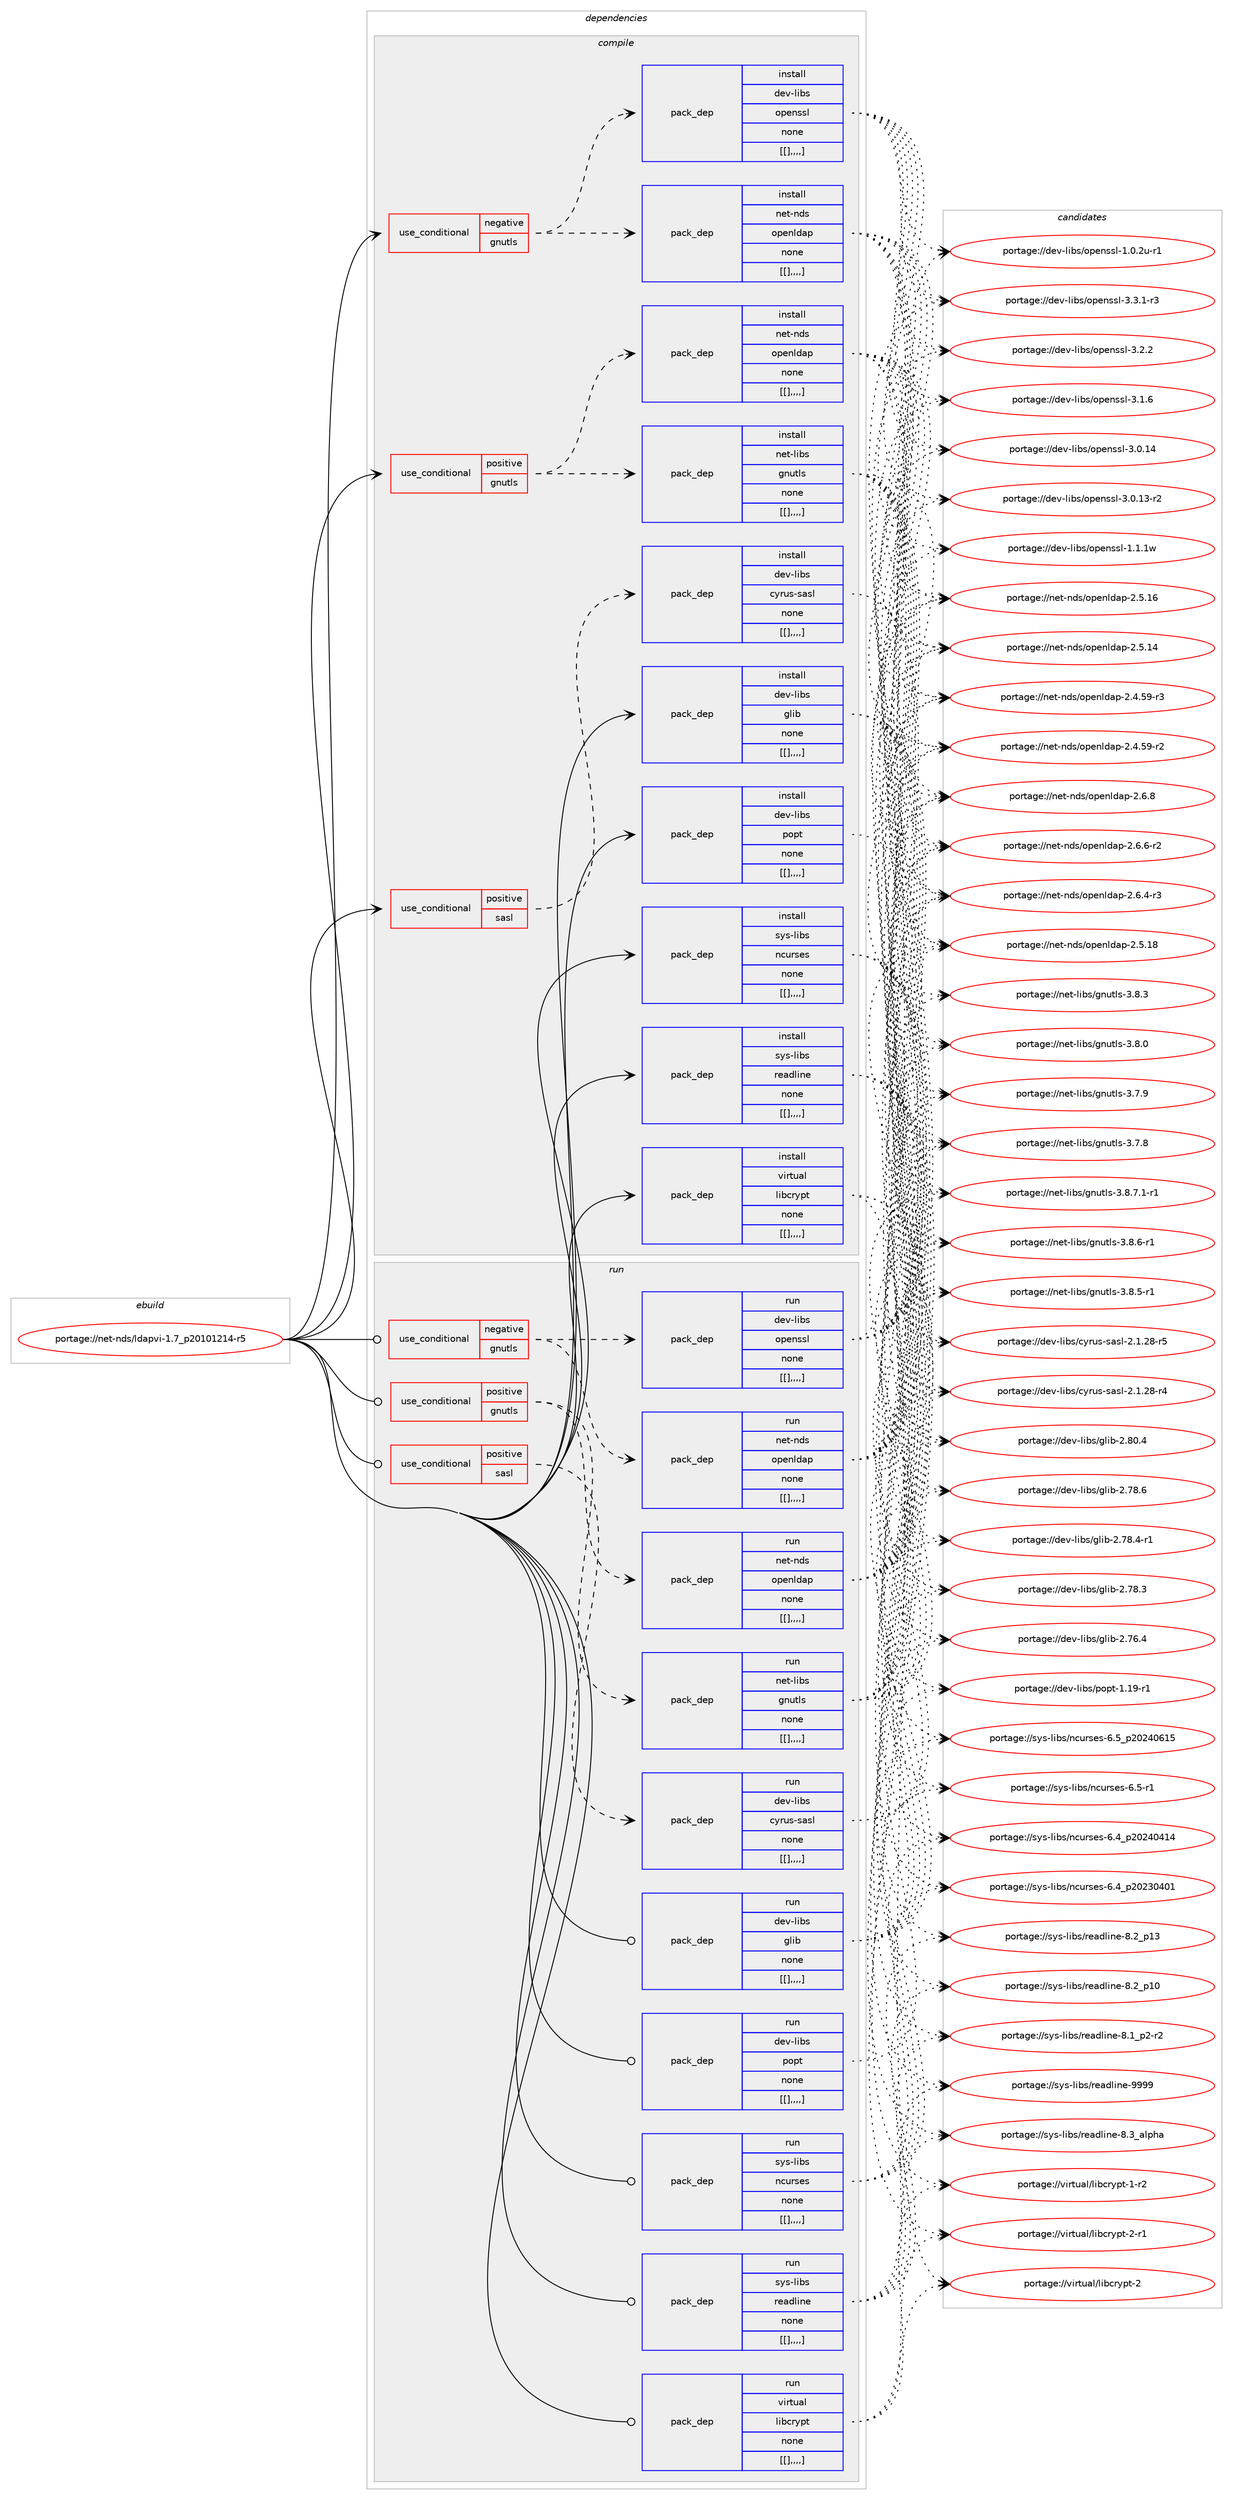 digraph prolog {

# *************
# Graph options
# *************

newrank=true;
concentrate=true;
compound=true;
graph [rankdir=LR,fontname=Helvetica,fontsize=10,ranksep=1.5];#, ranksep=2.5, nodesep=0.2];
edge  [arrowhead=vee];
node  [fontname=Helvetica,fontsize=10];

# **********
# The ebuild
# **********

subgraph cluster_leftcol {
color=gray;
label=<<i>ebuild</i>>;
id [label="portage://net-nds/ldapvi-1.7_p20101214-r5", color=red, width=4, href="../net-nds/ldapvi-1.7_p20101214-r5.svg"];
}

# ****************
# The dependencies
# ****************

subgraph cluster_midcol {
color=gray;
label=<<i>dependencies</i>>;
subgraph cluster_compile {
fillcolor="#eeeeee";
style=filled;
label=<<i>compile</i>>;
subgraph cond103686 {
dependency395190 [label=<<TABLE BORDER="0" CELLBORDER="1" CELLSPACING="0" CELLPADDING="4"><TR><TD ROWSPAN="3" CELLPADDING="10">use_conditional</TD></TR><TR><TD>negative</TD></TR><TR><TD>gnutls</TD></TR></TABLE>>, shape=none, color=red];
subgraph pack288608 {
dependency395191 [label=<<TABLE BORDER="0" CELLBORDER="1" CELLSPACING="0" CELLPADDING="4" WIDTH="220"><TR><TD ROWSPAN="6" CELLPADDING="30">pack_dep</TD></TR><TR><TD WIDTH="110">install</TD></TR><TR><TD>dev-libs</TD></TR><TR><TD>openssl</TD></TR><TR><TD>none</TD></TR><TR><TD>[[],,,,]</TD></TR></TABLE>>, shape=none, color=blue];
}
dependency395190:e -> dependency395191:w [weight=20,style="dashed",arrowhead="vee"];
subgraph pack288609 {
dependency395192 [label=<<TABLE BORDER="0" CELLBORDER="1" CELLSPACING="0" CELLPADDING="4" WIDTH="220"><TR><TD ROWSPAN="6" CELLPADDING="30">pack_dep</TD></TR><TR><TD WIDTH="110">install</TD></TR><TR><TD>net-nds</TD></TR><TR><TD>openldap</TD></TR><TR><TD>none</TD></TR><TR><TD>[[],,,,]</TD></TR></TABLE>>, shape=none, color=blue];
}
dependency395190:e -> dependency395192:w [weight=20,style="dashed",arrowhead="vee"];
}
id:e -> dependency395190:w [weight=20,style="solid",arrowhead="vee"];
subgraph cond103687 {
dependency395193 [label=<<TABLE BORDER="0" CELLBORDER="1" CELLSPACING="0" CELLPADDING="4"><TR><TD ROWSPAN="3" CELLPADDING="10">use_conditional</TD></TR><TR><TD>positive</TD></TR><TR><TD>gnutls</TD></TR></TABLE>>, shape=none, color=red];
subgraph pack288610 {
dependency395194 [label=<<TABLE BORDER="0" CELLBORDER="1" CELLSPACING="0" CELLPADDING="4" WIDTH="220"><TR><TD ROWSPAN="6" CELLPADDING="30">pack_dep</TD></TR><TR><TD WIDTH="110">install</TD></TR><TR><TD>net-libs</TD></TR><TR><TD>gnutls</TD></TR><TR><TD>none</TD></TR><TR><TD>[[],,,,]</TD></TR></TABLE>>, shape=none, color=blue];
}
dependency395193:e -> dependency395194:w [weight=20,style="dashed",arrowhead="vee"];
subgraph pack288611 {
dependency395195 [label=<<TABLE BORDER="0" CELLBORDER="1" CELLSPACING="0" CELLPADDING="4" WIDTH="220"><TR><TD ROWSPAN="6" CELLPADDING="30">pack_dep</TD></TR><TR><TD WIDTH="110">install</TD></TR><TR><TD>net-nds</TD></TR><TR><TD>openldap</TD></TR><TR><TD>none</TD></TR><TR><TD>[[],,,,]</TD></TR></TABLE>>, shape=none, color=blue];
}
dependency395193:e -> dependency395195:w [weight=20,style="dashed",arrowhead="vee"];
}
id:e -> dependency395193:w [weight=20,style="solid",arrowhead="vee"];
subgraph cond103688 {
dependency395196 [label=<<TABLE BORDER="0" CELLBORDER="1" CELLSPACING="0" CELLPADDING="4"><TR><TD ROWSPAN="3" CELLPADDING="10">use_conditional</TD></TR><TR><TD>positive</TD></TR><TR><TD>sasl</TD></TR></TABLE>>, shape=none, color=red];
subgraph pack288612 {
dependency395197 [label=<<TABLE BORDER="0" CELLBORDER="1" CELLSPACING="0" CELLPADDING="4" WIDTH="220"><TR><TD ROWSPAN="6" CELLPADDING="30">pack_dep</TD></TR><TR><TD WIDTH="110">install</TD></TR><TR><TD>dev-libs</TD></TR><TR><TD>cyrus-sasl</TD></TR><TR><TD>none</TD></TR><TR><TD>[[],,,,]</TD></TR></TABLE>>, shape=none, color=blue];
}
dependency395196:e -> dependency395197:w [weight=20,style="dashed",arrowhead="vee"];
}
id:e -> dependency395196:w [weight=20,style="solid",arrowhead="vee"];
subgraph pack288613 {
dependency395198 [label=<<TABLE BORDER="0" CELLBORDER="1" CELLSPACING="0" CELLPADDING="4" WIDTH="220"><TR><TD ROWSPAN="6" CELLPADDING="30">pack_dep</TD></TR><TR><TD WIDTH="110">install</TD></TR><TR><TD>dev-libs</TD></TR><TR><TD>glib</TD></TR><TR><TD>none</TD></TR><TR><TD>[[],,,,]</TD></TR></TABLE>>, shape=none, color=blue];
}
id:e -> dependency395198:w [weight=20,style="solid",arrowhead="vee"];
subgraph pack288614 {
dependency395199 [label=<<TABLE BORDER="0" CELLBORDER="1" CELLSPACING="0" CELLPADDING="4" WIDTH="220"><TR><TD ROWSPAN="6" CELLPADDING="30">pack_dep</TD></TR><TR><TD WIDTH="110">install</TD></TR><TR><TD>dev-libs</TD></TR><TR><TD>popt</TD></TR><TR><TD>none</TD></TR><TR><TD>[[],,,,]</TD></TR></TABLE>>, shape=none, color=blue];
}
id:e -> dependency395199:w [weight=20,style="solid",arrowhead="vee"];
subgraph pack288615 {
dependency395200 [label=<<TABLE BORDER="0" CELLBORDER="1" CELLSPACING="0" CELLPADDING="4" WIDTH="220"><TR><TD ROWSPAN="6" CELLPADDING="30">pack_dep</TD></TR><TR><TD WIDTH="110">install</TD></TR><TR><TD>sys-libs</TD></TR><TR><TD>ncurses</TD></TR><TR><TD>none</TD></TR><TR><TD>[[],,,,]</TD></TR></TABLE>>, shape=none, color=blue];
}
id:e -> dependency395200:w [weight=20,style="solid",arrowhead="vee"];
subgraph pack288616 {
dependency395201 [label=<<TABLE BORDER="0" CELLBORDER="1" CELLSPACING="0" CELLPADDING="4" WIDTH="220"><TR><TD ROWSPAN="6" CELLPADDING="30">pack_dep</TD></TR><TR><TD WIDTH="110">install</TD></TR><TR><TD>sys-libs</TD></TR><TR><TD>readline</TD></TR><TR><TD>none</TD></TR><TR><TD>[[],,,,]</TD></TR></TABLE>>, shape=none, color=blue];
}
id:e -> dependency395201:w [weight=20,style="solid",arrowhead="vee"];
subgraph pack288617 {
dependency395202 [label=<<TABLE BORDER="0" CELLBORDER="1" CELLSPACING="0" CELLPADDING="4" WIDTH="220"><TR><TD ROWSPAN="6" CELLPADDING="30">pack_dep</TD></TR><TR><TD WIDTH="110">install</TD></TR><TR><TD>virtual</TD></TR><TR><TD>libcrypt</TD></TR><TR><TD>none</TD></TR><TR><TD>[[],,,,]</TD></TR></TABLE>>, shape=none, color=blue];
}
id:e -> dependency395202:w [weight=20,style="solid",arrowhead="vee"];
}
subgraph cluster_compileandrun {
fillcolor="#eeeeee";
style=filled;
label=<<i>compile and run</i>>;
}
subgraph cluster_run {
fillcolor="#eeeeee";
style=filled;
label=<<i>run</i>>;
subgraph cond103689 {
dependency395203 [label=<<TABLE BORDER="0" CELLBORDER="1" CELLSPACING="0" CELLPADDING="4"><TR><TD ROWSPAN="3" CELLPADDING="10">use_conditional</TD></TR><TR><TD>negative</TD></TR><TR><TD>gnutls</TD></TR></TABLE>>, shape=none, color=red];
subgraph pack288618 {
dependency395204 [label=<<TABLE BORDER="0" CELLBORDER="1" CELLSPACING="0" CELLPADDING="4" WIDTH="220"><TR><TD ROWSPAN="6" CELLPADDING="30">pack_dep</TD></TR><TR><TD WIDTH="110">run</TD></TR><TR><TD>dev-libs</TD></TR><TR><TD>openssl</TD></TR><TR><TD>none</TD></TR><TR><TD>[[],,,,]</TD></TR></TABLE>>, shape=none, color=blue];
}
dependency395203:e -> dependency395204:w [weight=20,style="dashed",arrowhead="vee"];
subgraph pack288619 {
dependency395205 [label=<<TABLE BORDER="0" CELLBORDER="1" CELLSPACING="0" CELLPADDING="4" WIDTH="220"><TR><TD ROWSPAN="6" CELLPADDING="30">pack_dep</TD></TR><TR><TD WIDTH="110">run</TD></TR><TR><TD>net-nds</TD></TR><TR><TD>openldap</TD></TR><TR><TD>none</TD></TR><TR><TD>[[],,,,]</TD></TR></TABLE>>, shape=none, color=blue];
}
dependency395203:e -> dependency395205:w [weight=20,style="dashed",arrowhead="vee"];
}
id:e -> dependency395203:w [weight=20,style="solid",arrowhead="odot"];
subgraph cond103690 {
dependency395206 [label=<<TABLE BORDER="0" CELLBORDER="1" CELLSPACING="0" CELLPADDING="4"><TR><TD ROWSPAN="3" CELLPADDING="10">use_conditional</TD></TR><TR><TD>positive</TD></TR><TR><TD>gnutls</TD></TR></TABLE>>, shape=none, color=red];
subgraph pack288620 {
dependency395207 [label=<<TABLE BORDER="0" CELLBORDER="1" CELLSPACING="0" CELLPADDING="4" WIDTH="220"><TR><TD ROWSPAN="6" CELLPADDING="30">pack_dep</TD></TR><TR><TD WIDTH="110">run</TD></TR><TR><TD>net-libs</TD></TR><TR><TD>gnutls</TD></TR><TR><TD>none</TD></TR><TR><TD>[[],,,,]</TD></TR></TABLE>>, shape=none, color=blue];
}
dependency395206:e -> dependency395207:w [weight=20,style="dashed",arrowhead="vee"];
subgraph pack288621 {
dependency395208 [label=<<TABLE BORDER="0" CELLBORDER="1" CELLSPACING="0" CELLPADDING="4" WIDTH="220"><TR><TD ROWSPAN="6" CELLPADDING="30">pack_dep</TD></TR><TR><TD WIDTH="110">run</TD></TR><TR><TD>net-nds</TD></TR><TR><TD>openldap</TD></TR><TR><TD>none</TD></TR><TR><TD>[[],,,,]</TD></TR></TABLE>>, shape=none, color=blue];
}
dependency395206:e -> dependency395208:w [weight=20,style="dashed",arrowhead="vee"];
}
id:e -> dependency395206:w [weight=20,style="solid",arrowhead="odot"];
subgraph cond103691 {
dependency395209 [label=<<TABLE BORDER="0" CELLBORDER="1" CELLSPACING="0" CELLPADDING="4"><TR><TD ROWSPAN="3" CELLPADDING="10">use_conditional</TD></TR><TR><TD>positive</TD></TR><TR><TD>sasl</TD></TR></TABLE>>, shape=none, color=red];
subgraph pack288622 {
dependency395210 [label=<<TABLE BORDER="0" CELLBORDER="1" CELLSPACING="0" CELLPADDING="4" WIDTH="220"><TR><TD ROWSPAN="6" CELLPADDING="30">pack_dep</TD></TR><TR><TD WIDTH="110">run</TD></TR><TR><TD>dev-libs</TD></TR><TR><TD>cyrus-sasl</TD></TR><TR><TD>none</TD></TR><TR><TD>[[],,,,]</TD></TR></TABLE>>, shape=none, color=blue];
}
dependency395209:e -> dependency395210:w [weight=20,style="dashed",arrowhead="vee"];
}
id:e -> dependency395209:w [weight=20,style="solid",arrowhead="odot"];
subgraph pack288623 {
dependency395211 [label=<<TABLE BORDER="0" CELLBORDER="1" CELLSPACING="0" CELLPADDING="4" WIDTH="220"><TR><TD ROWSPAN="6" CELLPADDING="30">pack_dep</TD></TR><TR><TD WIDTH="110">run</TD></TR><TR><TD>dev-libs</TD></TR><TR><TD>glib</TD></TR><TR><TD>none</TD></TR><TR><TD>[[],,,,]</TD></TR></TABLE>>, shape=none, color=blue];
}
id:e -> dependency395211:w [weight=20,style="solid",arrowhead="odot"];
subgraph pack288624 {
dependency395212 [label=<<TABLE BORDER="0" CELLBORDER="1" CELLSPACING="0" CELLPADDING="4" WIDTH="220"><TR><TD ROWSPAN="6" CELLPADDING="30">pack_dep</TD></TR><TR><TD WIDTH="110">run</TD></TR><TR><TD>dev-libs</TD></TR><TR><TD>popt</TD></TR><TR><TD>none</TD></TR><TR><TD>[[],,,,]</TD></TR></TABLE>>, shape=none, color=blue];
}
id:e -> dependency395212:w [weight=20,style="solid",arrowhead="odot"];
subgraph pack288625 {
dependency395213 [label=<<TABLE BORDER="0" CELLBORDER="1" CELLSPACING="0" CELLPADDING="4" WIDTH="220"><TR><TD ROWSPAN="6" CELLPADDING="30">pack_dep</TD></TR><TR><TD WIDTH="110">run</TD></TR><TR><TD>sys-libs</TD></TR><TR><TD>ncurses</TD></TR><TR><TD>none</TD></TR><TR><TD>[[],,,,]</TD></TR></TABLE>>, shape=none, color=blue];
}
id:e -> dependency395213:w [weight=20,style="solid",arrowhead="odot"];
subgraph pack288626 {
dependency395214 [label=<<TABLE BORDER="0" CELLBORDER="1" CELLSPACING="0" CELLPADDING="4" WIDTH="220"><TR><TD ROWSPAN="6" CELLPADDING="30">pack_dep</TD></TR><TR><TD WIDTH="110">run</TD></TR><TR><TD>sys-libs</TD></TR><TR><TD>readline</TD></TR><TR><TD>none</TD></TR><TR><TD>[[],,,,]</TD></TR></TABLE>>, shape=none, color=blue];
}
id:e -> dependency395214:w [weight=20,style="solid",arrowhead="odot"];
subgraph pack288627 {
dependency395215 [label=<<TABLE BORDER="0" CELLBORDER="1" CELLSPACING="0" CELLPADDING="4" WIDTH="220"><TR><TD ROWSPAN="6" CELLPADDING="30">pack_dep</TD></TR><TR><TD WIDTH="110">run</TD></TR><TR><TD>virtual</TD></TR><TR><TD>libcrypt</TD></TR><TR><TD>none</TD></TR><TR><TD>[[],,,,]</TD></TR></TABLE>>, shape=none, color=blue];
}
id:e -> dependency395215:w [weight=20,style="solid",arrowhead="odot"];
}
}

# **************
# The candidates
# **************

subgraph cluster_choices {
rank=same;
color=gray;
label=<<i>candidates</i>>;

subgraph choice288608 {
color=black;
nodesep=1;
choice1001011184510810598115471111121011101151151084551465146494511451 [label="portage://dev-libs/openssl-3.3.1-r3", color=red, width=4,href="../dev-libs/openssl-3.3.1-r3.svg"];
choice100101118451081059811547111112101110115115108455146504650 [label="portage://dev-libs/openssl-3.2.2", color=red, width=4,href="../dev-libs/openssl-3.2.2.svg"];
choice100101118451081059811547111112101110115115108455146494654 [label="portage://dev-libs/openssl-3.1.6", color=red, width=4,href="../dev-libs/openssl-3.1.6.svg"];
choice10010111845108105981154711111210111011511510845514648464952 [label="portage://dev-libs/openssl-3.0.14", color=red, width=4,href="../dev-libs/openssl-3.0.14.svg"];
choice100101118451081059811547111112101110115115108455146484649514511450 [label="portage://dev-libs/openssl-3.0.13-r2", color=red, width=4,href="../dev-libs/openssl-3.0.13-r2.svg"];
choice100101118451081059811547111112101110115115108454946494649119 [label="portage://dev-libs/openssl-1.1.1w", color=red, width=4,href="../dev-libs/openssl-1.1.1w.svg"];
choice1001011184510810598115471111121011101151151084549464846501174511449 [label="portage://dev-libs/openssl-1.0.2u-r1", color=red, width=4,href="../dev-libs/openssl-1.0.2u-r1.svg"];
dependency395191:e -> choice1001011184510810598115471111121011101151151084551465146494511451:w [style=dotted,weight="100"];
dependency395191:e -> choice100101118451081059811547111112101110115115108455146504650:w [style=dotted,weight="100"];
dependency395191:e -> choice100101118451081059811547111112101110115115108455146494654:w [style=dotted,weight="100"];
dependency395191:e -> choice10010111845108105981154711111210111011511510845514648464952:w [style=dotted,weight="100"];
dependency395191:e -> choice100101118451081059811547111112101110115115108455146484649514511450:w [style=dotted,weight="100"];
dependency395191:e -> choice100101118451081059811547111112101110115115108454946494649119:w [style=dotted,weight="100"];
dependency395191:e -> choice1001011184510810598115471111121011101151151084549464846501174511449:w [style=dotted,weight="100"];
}
subgraph choice288609 {
color=black;
nodesep=1;
choice110101116451101001154711111210111010810097112455046544656 [label="portage://net-nds/openldap-2.6.8", color=red, width=4,href="../net-nds/openldap-2.6.8.svg"];
choice1101011164511010011547111112101110108100971124550465446544511450 [label="portage://net-nds/openldap-2.6.6-r2", color=red, width=4,href="../net-nds/openldap-2.6.6-r2.svg"];
choice1101011164511010011547111112101110108100971124550465446524511451 [label="portage://net-nds/openldap-2.6.4-r3", color=red, width=4,href="../net-nds/openldap-2.6.4-r3.svg"];
choice11010111645110100115471111121011101081009711245504653464956 [label="portage://net-nds/openldap-2.5.18", color=red, width=4,href="../net-nds/openldap-2.5.18.svg"];
choice11010111645110100115471111121011101081009711245504653464954 [label="portage://net-nds/openldap-2.5.16", color=red, width=4,href="../net-nds/openldap-2.5.16.svg"];
choice11010111645110100115471111121011101081009711245504653464952 [label="portage://net-nds/openldap-2.5.14", color=red, width=4,href="../net-nds/openldap-2.5.14.svg"];
choice110101116451101001154711111210111010810097112455046524653574511451 [label="portage://net-nds/openldap-2.4.59-r3", color=red, width=4,href="../net-nds/openldap-2.4.59-r3.svg"];
choice110101116451101001154711111210111010810097112455046524653574511450 [label="portage://net-nds/openldap-2.4.59-r2", color=red, width=4,href="../net-nds/openldap-2.4.59-r2.svg"];
dependency395192:e -> choice110101116451101001154711111210111010810097112455046544656:w [style=dotted,weight="100"];
dependency395192:e -> choice1101011164511010011547111112101110108100971124550465446544511450:w [style=dotted,weight="100"];
dependency395192:e -> choice1101011164511010011547111112101110108100971124550465446524511451:w [style=dotted,weight="100"];
dependency395192:e -> choice11010111645110100115471111121011101081009711245504653464956:w [style=dotted,weight="100"];
dependency395192:e -> choice11010111645110100115471111121011101081009711245504653464954:w [style=dotted,weight="100"];
dependency395192:e -> choice11010111645110100115471111121011101081009711245504653464952:w [style=dotted,weight="100"];
dependency395192:e -> choice110101116451101001154711111210111010810097112455046524653574511451:w [style=dotted,weight="100"];
dependency395192:e -> choice110101116451101001154711111210111010810097112455046524653574511450:w [style=dotted,weight="100"];
}
subgraph choice288610 {
color=black;
nodesep=1;
choice11010111645108105981154710311011711610811545514656465546494511449 [label="portage://net-libs/gnutls-3.8.7.1-r1", color=red, width=4,href="../net-libs/gnutls-3.8.7.1-r1.svg"];
choice1101011164510810598115471031101171161081154551465646544511449 [label="portage://net-libs/gnutls-3.8.6-r1", color=red, width=4,href="../net-libs/gnutls-3.8.6-r1.svg"];
choice1101011164510810598115471031101171161081154551465646534511449 [label="portage://net-libs/gnutls-3.8.5-r1", color=red, width=4,href="../net-libs/gnutls-3.8.5-r1.svg"];
choice110101116451081059811547103110117116108115455146564651 [label="portage://net-libs/gnutls-3.8.3", color=red, width=4,href="../net-libs/gnutls-3.8.3.svg"];
choice110101116451081059811547103110117116108115455146564648 [label="portage://net-libs/gnutls-3.8.0", color=red, width=4,href="../net-libs/gnutls-3.8.0.svg"];
choice110101116451081059811547103110117116108115455146554657 [label="portage://net-libs/gnutls-3.7.9", color=red, width=4,href="../net-libs/gnutls-3.7.9.svg"];
choice110101116451081059811547103110117116108115455146554656 [label="portage://net-libs/gnutls-3.7.8", color=red, width=4,href="../net-libs/gnutls-3.7.8.svg"];
dependency395194:e -> choice11010111645108105981154710311011711610811545514656465546494511449:w [style=dotted,weight="100"];
dependency395194:e -> choice1101011164510810598115471031101171161081154551465646544511449:w [style=dotted,weight="100"];
dependency395194:e -> choice1101011164510810598115471031101171161081154551465646534511449:w [style=dotted,weight="100"];
dependency395194:e -> choice110101116451081059811547103110117116108115455146564651:w [style=dotted,weight="100"];
dependency395194:e -> choice110101116451081059811547103110117116108115455146564648:w [style=dotted,weight="100"];
dependency395194:e -> choice110101116451081059811547103110117116108115455146554657:w [style=dotted,weight="100"];
dependency395194:e -> choice110101116451081059811547103110117116108115455146554656:w [style=dotted,weight="100"];
}
subgraph choice288611 {
color=black;
nodesep=1;
choice110101116451101001154711111210111010810097112455046544656 [label="portage://net-nds/openldap-2.6.8", color=red, width=4,href="../net-nds/openldap-2.6.8.svg"];
choice1101011164511010011547111112101110108100971124550465446544511450 [label="portage://net-nds/openldap-2.6.6-r2", color=red, width=4,href="../net-nds/openldap-2.6.6-r2.svg"];
choice1101011164511010011547111112101110108100971124550465446524511451 [label="portage://net-nds/openldap-2.6.4-r3", color=red, width=4,href="../net-nds/openldap-2.6.4-r3.svg"];
choice11010111645110100115471111121011101081009711245504653464956 [label="portage://net-nds/openldap-2.5.18", color=red, width=4,href="../net-nds/openldap-2.5.18.svg"];
choice11010111645110100115471111121011101081009711245504653464954 [label="portage://net-nds/openldap-2.5.16", color=red, width=4,href="../net-nds/openldap-2.5.16.svg"];
choice11010111645110100115471111121011101081009711245504653464952 [label="portage://net-nds/openldap-2.5.14", color=red, width=4,href="../net-nds/openldap-2.5.14.svg"];
choice110101116451101001154711111210111010810097112455046524653574511451 [label="portage://net-nds/openldap-2.4.59-r3", color=red, width=4,href="../net-nds/openldap-2.4.59-r3.svg"];
choice110101116451101001154711111210111010810097112455046524653574511450 [label="portage://net-nds/openldap-2.4.59-r2", color=red, width=4,href="../net-nds/openldap-2.4.59-r2.svg"];
dependency395195:e -> choice110101116451101001154711111210111010810097112455046544656:w [style=dotted,weight="100"];
dependency395195:e -> choice1101011164511010011547111112101110108100971124550465446544511450:w [style=dotted,weight="100"];
dependency395195:e -> choice1101011164511010011547111112101110108100971124550465446524511451:w [style=dotted,weight="100"];
dependency395195:e -> choice11010111645110100115471111121011101081009711245504653464956:w [style=dotted,weight="100"];
dependency395195:e -> choice11010111645110100115471111121011101081009711245504653464954:w [style=dotted,weight="100"];
dependency395195:e -> choice11010111645110100115471111121011101081009711245504653464952:w [style=dotted,weight="100"];
dependency395195:e -> choice110101116451101001154711111210111010810097112455046524653574511451:w [style=dotted,weight="100"];
dependency395195:e -> choice110101116451101001154711111210111010810097112455046524653574511450:w [style=dotted,weight="100"];
}
subgraph choice288612 {
color=black;
nodesep=1;
choice100101118451081059811547991211141171154511597115108455046494650564511453 [label="portage://dev-libs/cyrus-sasl-2.1.28-r5", color=red, width=4,href="../dev-libs/cyrus-sasl-2.1.28-r5.svg"];
choice100101118451081059811547991211141171154511597115108455046494650564511452 [label="portage://dev-libs/cyrus-sasl-2.1.28-r4", color=red, width=4,href="../dev-libs/cyrus-sasl-2.1.28-r4.svg"];
dependency395197:e -> choice100101118451081059811547991211141171154511597115108455046494650564511453:w [style=dotted,weight="100"];
dependency395197:e -> choice100101118451081059811547991211141171154511597115108455046494650564511452:w [style=dotted,weight="100"];
}
subgraph choice288613 {
color=black;
nodesep=1;
choice1001011184510810598115471031081059845504656484652 [label="portage://dev-libs/glib-2.80.4", color=red, width=4,href="../dev-libs/glib-2.80.4.svg"];
choice1001011184510810598115471031081059845504655564654 [label="portage://dev-libs/glib-2.78.6", color=red, width=4,href="../dev-libs/glib-2.78.6.svg"];
choice10010111845108105981154710310810598455046555646524511449 [label="portage://dev-libs/glib-2.78.4-r1", color=red, width=4,href="../dev-libs/glib-2.78.4-r1.svg"];
choice1001011184510810598115471031081059845504655564651 [label="portage://dev-libs/glib-2.78.3", color=red, width=4,href="../dev-libs/glib-2.78.3.svg"];
choice1001011184510810598115471031081059845504655544652 [label="portage://dev-libs/glib-2.76.4", color=red, width=4,href="../dev-libs/glib-2.76.4.svg"];
dependency395198:e -> choice1001011184510810598115471031081059845504656484652:w [style=dotted,weight="100"];
dependency395198:e -> choice1001011184510810598115471031081059845504655564654:w [style=dotted,weight="100"];
dependency395198:e -> choice10010111845108105981154710310810598455046555646524511449:w [style=dotted,weight="100"];
dependency395198:e -> choice1001011184510810598115471031081059845504655564651:w [style=dotted,weight="100"];
dependency395198:e -> choice1001011184510810598115471031081059845504655544652:w [style=dotted,weight="100"];
}
subgraph choice288614 {
color=black;
nodesep=1;
choice10010111845108105981154711211111211645494649574511449 [label="portage://dev-libs/popt-1.19-r1", color=red, width=4,href="../dev-libs/popt-1.19-r1.svg"];
dependency395199:e -> choice10010111845108105981154711211111211645494649574511449:w [style=dotted,weight="100"];
}
subgraph choice288615 {
color=black;
nodesep=1;
choice1151211154510810598115471109911711411510111545544653951125048505248544953 [label="portage://sys-libs/ncurses-6.5_p20240615", color=red, width=4,href="../sys-libs/ncurses-6.5_p20240615.svg"];
choice11512111545108105981154711099117114115101115455446534511449 [label="portage://sys-libs/ncurses-6.5-r1", color=red, width=4,href="../sys-libs/ncurses-6.5-r1.svg"];
choice1151211154510810598115471109911711411510111545544652951125048505248524952 [label="portage://sys-libs/ncurses-6.4_p20240414", color=red, width=4,href="../sys-libs/ncurses-6.4_p20240414.svg"];
choice1151211154510810598115471109911711411510111545544652951125048505148524849 [label="portage://sys-libs/ncurses-6.4_p20230401", color=red, width=4,href="../sys-libs/ncurses-6.4_p20230401.svg"];
dependency395200:e -> choice1151211154510810598115471109911711411510111545544653951125048505248544953:w [style=dotted,weight="100"];
dependency395200:e -> choice11512111545108105981154711099117114115101115455446534511449:w [style=dotted,weight="100"];
dependency395200:e -> choice1151211154510810598115471109911711411510111545544652951125048505248524952:w [style=dotted,weight="100"];
dependency395200:e -> choice1151211154510810598115471109911711411510111545544652951125048505148524849:w [style=dotted,weight="100"];
}
subgraph choice288616 {
color=black;
nodesep=1;
choice115121115451081059811547114101971001081051101014557575757 [label="portage://sys-libs/readline-9999", color=red, width=4,href="../sys-libs/readline-9999.svg"];
choice1151211154510810598115471141019710010810511010145564651959710811210497 [label="portage://sys-libs/readline-8.3_alpha", color=red, width=4,href="../sys-libs/readline-8.3_alpha.svg"];
choice1151211154510810598115471141019710010810511010145564650951124951 [label="portage://sys-libs/readline-8.2_p13", color=red, width=4,href="../sys-libs/readline-8.2_p13.svg"];
choice1151211154510810598115471141019710010810511010145564650951124948 [label="portage://sys-libs/readline-8.2_p10", color=red, width=4,href="../sys-libs/readline-8.2_p10.svg"];
choice115121115451081059811547114101971001081051101014556464995112504511450 [label="portage://sys-libs/readline-8.1_p2-r2", color=red, width=4,href="../sys-libs/readline-8.1_p2-r2.svg"];
dependency395201:e -> choice115121115451081059811547114101971001081051101014557575757:w [style=dotted,weight="100"];
dependency395201:e -> choice1151211154510810598115471141019710010810511010145564651959710811210497:w [style=dotted,weight="100"];
dependency395201:e -> choice1151211154510810598115471141019710010810511010145564650951124951:w [style=dotted,weight="100"];
dependency395201:e -> choice1151211154510810598115471141019710010810511010145564650951124948:w [style=dotted,weight="100"];
dependency395201:e -> choice115121115451081059811547114101971001081051101014556464995112504511450:w [style=dotted,weight="100"];
}
subgraph choice288617 {
color=black;
nodesep=1;
choice1181051141161179710847108105989911412111211645504511449 [label="portage://virtual/libcrypt-2-r1", color=red, width=4,href="../virtual/libcrypt-2-r1.svg"];
choice118105114116117971084710810598991141211121164550 [label="portage://virtual/libcrypt-2", color=red, width=4,href="../virtual/libcrypt-2.svg"];
choice1181051141161179710847108105989911412111211645494511450 [label="portage://virtual/libcrypt-1-r2", color=red, width=4,href="../virtual/libcrypt-1-r2.svg"];
dependency395202:e -> choice1181051141161179710847108105989911412111211645504511449:w [style=dotted,weight="100"];
dependency395202:e -> choice118105114116117971084710810598991141211121164550:w [style=dotted,weight="100"];
dependency395202:e -> choice1181051141161179710847108105989911412111211645494511450:w [style=dotted,weight="100"];
}
subgraph choice288618 {
color=black;
nodesep=1;
choice1001011184510810598115471111121011101151151084551465146494511451 [label="portage://dev-libs/openssl-3.3.1-r3", color=red, width=4,href="../dev-libs/openssl-3.3.1-r3.svg"];
choice100101118451081059811547111112101110115115108455146504650 [label="portage://dev-libs/openssl-3.2.2", color=red, width=4,href="../dev-libs/openssl-3.2.2.svg"];
choice100101118451081059811547111112101110115115108455146494654 [label="portage://dev-libs/openssl-3.1.6", color=red, width=4,href="../dev-libs/openssl-3.1.6.svg"];
choice10010111845108105981154711111210111011511510845514648464952 [label="portage://dev-libs/openssl-3.0.14", color=red, width=4,href="../dev-libs/openssl-3.0.14.svg"];
choice100101118451081059811547111112101110115115108455146484649514511450 [label="portage://dev-libs/openssl-3.0.13-r2", color=red, width=4,href="../dev-libs/openssl-3.0.13-r2.svg"];
choice100101118451081059811547111112101110115115108454946494649119 [label="portage://dev-libs/openssl-1.1.1w", color=red, width=4,href="../dev-libs/openssl-1.1.1w.svg"];
choice1001011184510810598115471111121011101151151084549464846501174511449 [label="portage://dev-libs/openssl-1.0.2u-r1", color=red, width=4,href="../dev-libs/openssl-1.0.2u-r1.svg"];
dependency395204:e -> choice1001011184510810598115471111121011101151151084551465146494511451:w [style=dotted,weight="100"];
dependency395204:e -> choice100101118451081059811547111112101110115115108455146504650:w [style=dotted,weight="100"];
dependency395204:e -> choice100101118451081059811547111112101110115115108455146494654:w [style=dotted,weight="100"];
dependency395204:e -> choice10010111845108105981154711111210111011511510845514648464952:w [style=dotted,weight="100"];
dependency395204:e -> choice100101118451081059811547111112101110115115108455146484649514511450:w [style=dotted,weight="100"];
dependency395204:e -> choice100101118451081059811547111112101110115115108454946494649119:w [style=dotted,weight="100"];
dependency395204:e -> choice1001011184510810598115471111121011101151151084549464846501174511449:w [style=dotted,weight="100"];
}
subgraph choice288619 {
color=black;
nodesep=1;
choice110101116451101001154711111210111010810097112455046544656 [label="portage://net-nds/openldap-2.6.8", color=red, width=4,href="../net-nds/openldap-2.6.8.svg"];
choice1101011164511010011547111112101110108100971124550465446544511450 [label="portage://net-nds/openldap-2.6.6-r2", color=red, width=4,href="../net-nds/openldap-2.6.6-r2.svg"];
choice1101011164511010011547111112101110108100971124550465446524511451 [label="portage://net-nds/openldap-2.6.4-r3", color=red, width=4,href="../net-nds/openldap-2.6.4-r3.svg"];
choice11010111645110100115471111121011101081009711245504653464956 [label="portage://net-nds/openldap-2.5.18", color=red, width=4,href="../net-nds/openldap-2.5.18.svg"];
choice11010111645110100115471111121011101081009711245504653464954 [label="portage://net-nds/openldap-2.5.16", color=red, width=4,href="../net-nds/openldap-2.5.16.svg"];
choice11010111645110100115471111121011101081009711245504653464952 [label="portage://net-nds/openldap-2.5.14", color=red, width=4,href="../net-nds/openldap-2.5.14.svg"];
choice110101116451101001154711111210111010810097112455046524653574511451 [label="portage://net-nds/openldap-2.4.59-r3", color=red, width=4,href="../net-nds/openldap-2.4.59-r3.svg"];
choice110101116451101001154711111210111010810097112455046524653574511450 [label="portage://net-nds/openldap-2.4.59-r2", color=red, width=4,href="../net-nds/openldap-2.4.59-r2.svg"];
dependency395205:e -> choice110101116451101001154711111210111010810097112455046544656:w [style=dotted,weight="100"];
dependency395205:e -> choice1101011164511010011547111112101110108100971124550465446544511450:w [style=dotted,weight="100"];
dependency395205:e -> choice1101011164511010011547111112101110108100971124550465446524511451:w [style=dotted,weight="100"];
dependency395205:e -> choice11010111645110100115471111121011101081009711245504653464956:w [style=dotted,weight="100"];
dependency395205:e -> choice11010111645110100115471111121011101081009711245504653464954:w [style=dotted,weight="100"];
dependency395205:e -> choice11010111645110100115471111121011101081009711245504653464952:w [style=dotted,weight="100"];
dependency395205:e -> choice110101116451101001154711111210111010810097112455046524653574511451:w [style=dotted,weight="100"];
dependency395205:e -> choice110101116451101001154711111210111010810097112455046524653574511450:w [style=dotted,weight="100"];
}
subgraph choice288620 {
color=black;
nodesep=1;
choice11010111645108105981154710311011711610811545514656465546494511449 [label="portage://net-libs/gnutls-3.8.7.1-r1", color=red, width=4,href="../net-libs/gnutls-3.8.7.1-r1.svg"];
choice1101011164510810598115471031101171161081154551465646544511449 [label="portage://net-libs/gnutls-3.8.6-r1", color=red, width=4,href="../net-libs/gnutls-3.8.6-r1.svg"];
choice1101011164510810598115471031101171161081154551465646534511449 [label="portage://net-libs/gnutls-3.8.5-r1", color=red, width=4,href="../net-libs/gnutls-3.8.5-r1.svg"];
choice110101116451081059811547103110117116108115455146564651 [label="portage://net-libs/gnutls-3.8.3", color=red, width=4,href="../net-libs/gnutls-3.8.3.svg"];
choice110101116451081059811547103110117116108115455146564648 [label="portage://net-libs/gnutls-3.8.0", color=red, width=4,href="../net-libs/gnutls-3.8.0.svg"];
choice110101116451081059811547103110117116108115455146554657 [label="portage://net-libs/gnutls-3.7.9", color=red, width=4,href="../net-libs/gnutls-3.7.9.svg"];
choice110101116451081059811547103110117116108115455146554656 [label="portage://net-libs/gnutls-3.7.8", color=red, width=4,href="../net-libs/gnutls-3.7.8.svg"];
dependency395207:e -> choice11010111645108105981154710311011711610811545514656465546494511449:w [style=dotted,weight="100"];
dependency395207:e -> choice1101011164510810598115471031101171161081154551465646544511449:w [style=dotted,weight="100"];
dependency395207:e -> choice1101011164510810598115471031101171161081154551465646534511449:w [style=dotted,weight="100"];
dependency395207:e -> choice110101116451081059811547103110117116108115455146564651:w [style=dotted,weight="100"];
dependency395207:e -> choice110101116451081059811547103110117116108115455146564648:w [style=dotted,weight="100"];
dependency395207:e -> choice110101116451081059811547103110117116108115455146554657:w [style=dotted,weight="100"];
dependency395207:e -> choice110101116451081059811547103110117116108115455146554656:w [style=dotted,weight="100"];
}
subgraph choice288621 {
color=black;
nodesep=1;
choice110101116451101001154711111210111010810097112455046544656 [label="portage://net-nds/openldap-2.6.8", color=red, width=4,href="../net-nds/openldap-2.6.8.svg"];
choice1101011164511010011547111112101110108100971124550465446544511450 [label="portage://net-nds/openldap-2.6.6-r2", color=red, width=4,href="../net-nds/openldap-2.6.6-r2.svg"];
choice1101011164511010011547111112101110108100971124550465446524511451 [label="portage://net-nds/openldap-2.6.4-r3", color=red, width=4,href="../net-nds/openldap-2.6.4-r3.svg"];
choice11010111645110100115471111121011101081009711245504653464956 [label="portage://net-nds/openldap-2.5.18", color=red, width=4,href="../net-nds/openldap-2.5.18.svg"];
choice11010111645110100115471111121011101081009711245504653464954 [label="portage://net-nds/openldap-2.5.16", color=red, width=4,href="../net-nds/openldap-2.5.16.svg"];
choice11010111645110100115471111121011101081009711245504653464952 [label="portage://net-nds/openldap-2.5.14", color=red, width=4,href="../net-nds/openldap-2.5.14.svg"];
choice110101116451101001154711111210111010810097112455046524653574511451 [label="portage://net-nds/openldap-2.4.59-r3", color=red, width=4,href="../net-nds/openldap-2.4.59-r3.svg"];
choice110101116451101001154711111210111010810097112455046524653574511450 [label="portage://net-nds/openldap-2.4.59-r2", color=red, width=4,href="../net-nds/openldap-2.4.59-r2.svg"];
dependency395208:e -> choice110101116451101001154711111210111010810097112455046544656:w [style=dotted,weight="100"];
dependency395208:e -> choice1101011164511010011547111112101110108100971124550465446544511450:w [style=dotted,weight="100"];
dependency395208:e -> choice1101011164511010011547111112101110108100971124550465446524511451:w [style=dotted,weight="100"];
dependency395208:e -> choice11010111645110100115471111121011101081009711245504653464956:w [style=dotted,weight="100"];
dependency395208:e -> choice11010111645110100115471111121011101081009711245504653464954:w [style=dotted,weight="100"];
dependency395208:e -> choice11010111645110100115471111121011101081009711245504653464952:w [style=dotted,weight="100"];
dependency395208:e -> choice110101116451101001154711111210111010810097112455046524653574511451:w [style=dotted,weight="100"];
dependency395208:e -> choice110101116451101001154711111210111010810097112455046524653574511450:w [style=dotted,weight="100"];
}
subgraph choice288622 {
color=black;
nodesep=1;
choice100101118451081059811547991211141171154511597115108455046494650564511453 [label="portage://dev-libs/cyrus-sasl-2.1.28-r5", color=red, width=4,href="../dev-libs/cyrus-sasl-2.1.28-r5.svg"];
choice100101118451081059811547991211141171154511597115108455046494650564511452 [label="portage://dev-libs/cyrus-sasl-2.1.28-r4", color=red, width=4,href="../dev-libs/cyrus-sasl-2.1.28-r4.svg"];
dependency395210:e -> choice100101118451081059811547991211141171154511597115108455046494650564511453:w [style=dotted,weight="100"];
dependency395210:e -> choice100101118451081059811547991211141171154511597115108455046494650564511452:w [style=dotted,weight="100"];
}
subgraph choice288623 {
color=black;
nodesep=1;
choice1001011184510810598115471031081059845504656484652 [label="portage://dev-libs/glib-2.80.4", color=red, width=4,href="../dev-libs/glib-2.80.4.svg"];
choice1001011184510810598115471031081059845504655564654 [label="portage://dev-libs/glib-2.78.6", color=red, width=4,href="../dev-libs/glib-2.78.6.svg"];
choice10010111845108105981154710310810598455046555646524511449 [label="portage://dev-libs/glib-2.78.4-r1", color=red, width=4,href="../dev-libs/glib-2.78.4-r1.svg"];
choice1001011184510810598115471031081059845504655564651 [label="portage://dev-libs/glib-2.78.3", color=red, width=4,href="../dev-libs/glib-2.78.3.svg"];
choice1001011184510810598115471031081059845504655544652 [label="portage://dev-libs/glib-2.76.4", color=red, width=4,href="../dev-libs/glib-2.76.4.svg"];
dependency395211:e -> choice1001011184510810598115471031081059845504656484652:w [style=dotted,weight="100"];
dependency395211:e -> choice1001011184510810598115471031081059845504655564654:w [style=dotted,weight="100"];
dependency395211:e -> choice10010111845108105981154710310810598455046555646524511449:w [style=dotted,weight="100"];
dependency395211:e -> choice1001011184510810598115471031081059845504655564651:w [style=dotted,weight="100"];
dependency395211:e -> choice1001011184510810598115471031081059845504655544652:w [style=dotted,weight="100"];
}
subgraph choice288624 {
color=black;
nodesep=1;
choice10010111845108105981154711211111211645494649574511449 [label="portage://dev-libs/popt-1.19-r1", color=red, width=4,href="../dev-libs/popt-1.19-r1.svg"];
dependency395212:e -> choice10010111845108105981154711211111211645494649574511449:w [style=dotted,weight="100"];
}
subgraph choice288625 {
color=black;
nodesep=1;
choice1151211154510810598115471109911711411510111545544653951125048505248544953 [label="portage://sys-libs/ncurses-6.5_p20240615", color=red, width=4,href="../sys-libs/ncurses-6.5_p20240615.svg"];
choice11512111545108105981154711099117114115101115455446534511449 [label="portage://sys-libs/ncurses-6.5-r1", color=red, width=4,href="../sys-libs/ncurses-6.5-r1.svg"];
choice1151211154510810598115471109911711411510111545544652951125048505248524952 [label="portage://sys-libs/ncurses-6.4_p20240414", color=red, width=4,href="../sys-libs/ncurses-6.4_p20240414.svg"];
choice1151211154510810598115471109911711411510111545544652951125048505148524849 [label="portage://sys-libs/ncurses-6.4_p20230401", color=red, width=4,href="../sys-libs/ncurses-6.4_p20230401.svg"];
dependency395213:e -> choice1151211154510810598115471109911711411510111545544653951125048505248544953:w [style=dotted,weight="100"];
dependency395213:e -> choice11512111545108105981154711099117114115101115455446534511449:w [style=dotted,weight="100"];
dependency395213:e -> choice1151211154510810598115471109911711411510111545544652951125048505248524952:w [style=dotted,weight="100"];
dependency395213:e -> choice1151211154510810598115471109911711411510111545544652951125048505148524849:w [style=dotted,weight="100"];
}
subgraph choice288626 {
color=black;
nodesep=1;
choice115121115451081059811547114101971001081051101014557575757 [label="portage://sys-libs/readline-9999", color=red, width=4,href="../sys-libs/readline-9999.svg"];
choice1151211154510810598115471141019710010810511010145564651959710811210497 [label="portage://sys-libs/readline-8.3_alpha", color=red, width=4,href="../sys-libs/readline-8.3_alpha.svg"];
choice1151211154510810598115471141019710010810511010145564650951124951 [label="portage://sys-libs/readline-8.2_p13", color=red, width=4,href="../sys-libs/readline-8.2_p13.svg"];
choice1151211154510810598115471141019710010810511010145564650951124948 [label="portage://sys-libs/readline-8.2_p10", color=red, width=4,href="../sys-libs/readline-8.2_p10.svg"];
choice115121115451081059811547114101971001081051101014556464995112504511450 [label="portage://sys-libs/readline-8.1_p2-r2", color=red, width=4,href="../sys-libs/readline-8.1_p2-r2.svg"];
dependency395214:e -> choice115121115451081059811547114101971001081051101014557575757:w [style=dotted,weight="100"];
dependency395214:e -> choice1151211154510810598115471141019710010810511010145564651959710811210497:w [style=dotted,weight="100"];
dependency395214:e -> choice1151211154510810598115471141019710010810511010145564650951124951:w [style=dotted,weight="100"];
dependency395214:e -> choice1151211154510810598115471141019710010810511010145564650951124948:w [style=dotted,weight="100"];
dependency395214:e -> choice115121115451081059811547114101971001081051101014556464995112504511450:w [style=dotted,weight="100"];
}
subgraph choice288627 {
color=black;
nodesep=1;
choice1181051141161179710847108105989911412111211645504511449 [label="portage://virtual/libcrypt-2-r1", color=red, width=4,href="../virtual/libcrypt-2-r1.svg"];
choice118105114116117971084710810598991141211121164550 [label="portage://virtual/libcrypt-2", color=red, width=4,href="../virtual/libcrypt-2.svg"];
choice1181051141161179710847108105989911412111211645494511450 [label="portage://virtual/libcrypt-1-r2", color=red, width=4,href="../virtual/libcrypt-1-r2.svg"];
dependency395215:e -> choice1181051141161179710847108105989911412111211645504511449:w [style=dotted,weight="100"];
dependency395215:e -> choice118105114116117971084710810598991141211121164550:w [style=dotted,weight="100"];
dependency395215:e -> choice1181051141161179710847108105989911412111211645494511450:w [style=dotted,weight="100"];
}
}

}
